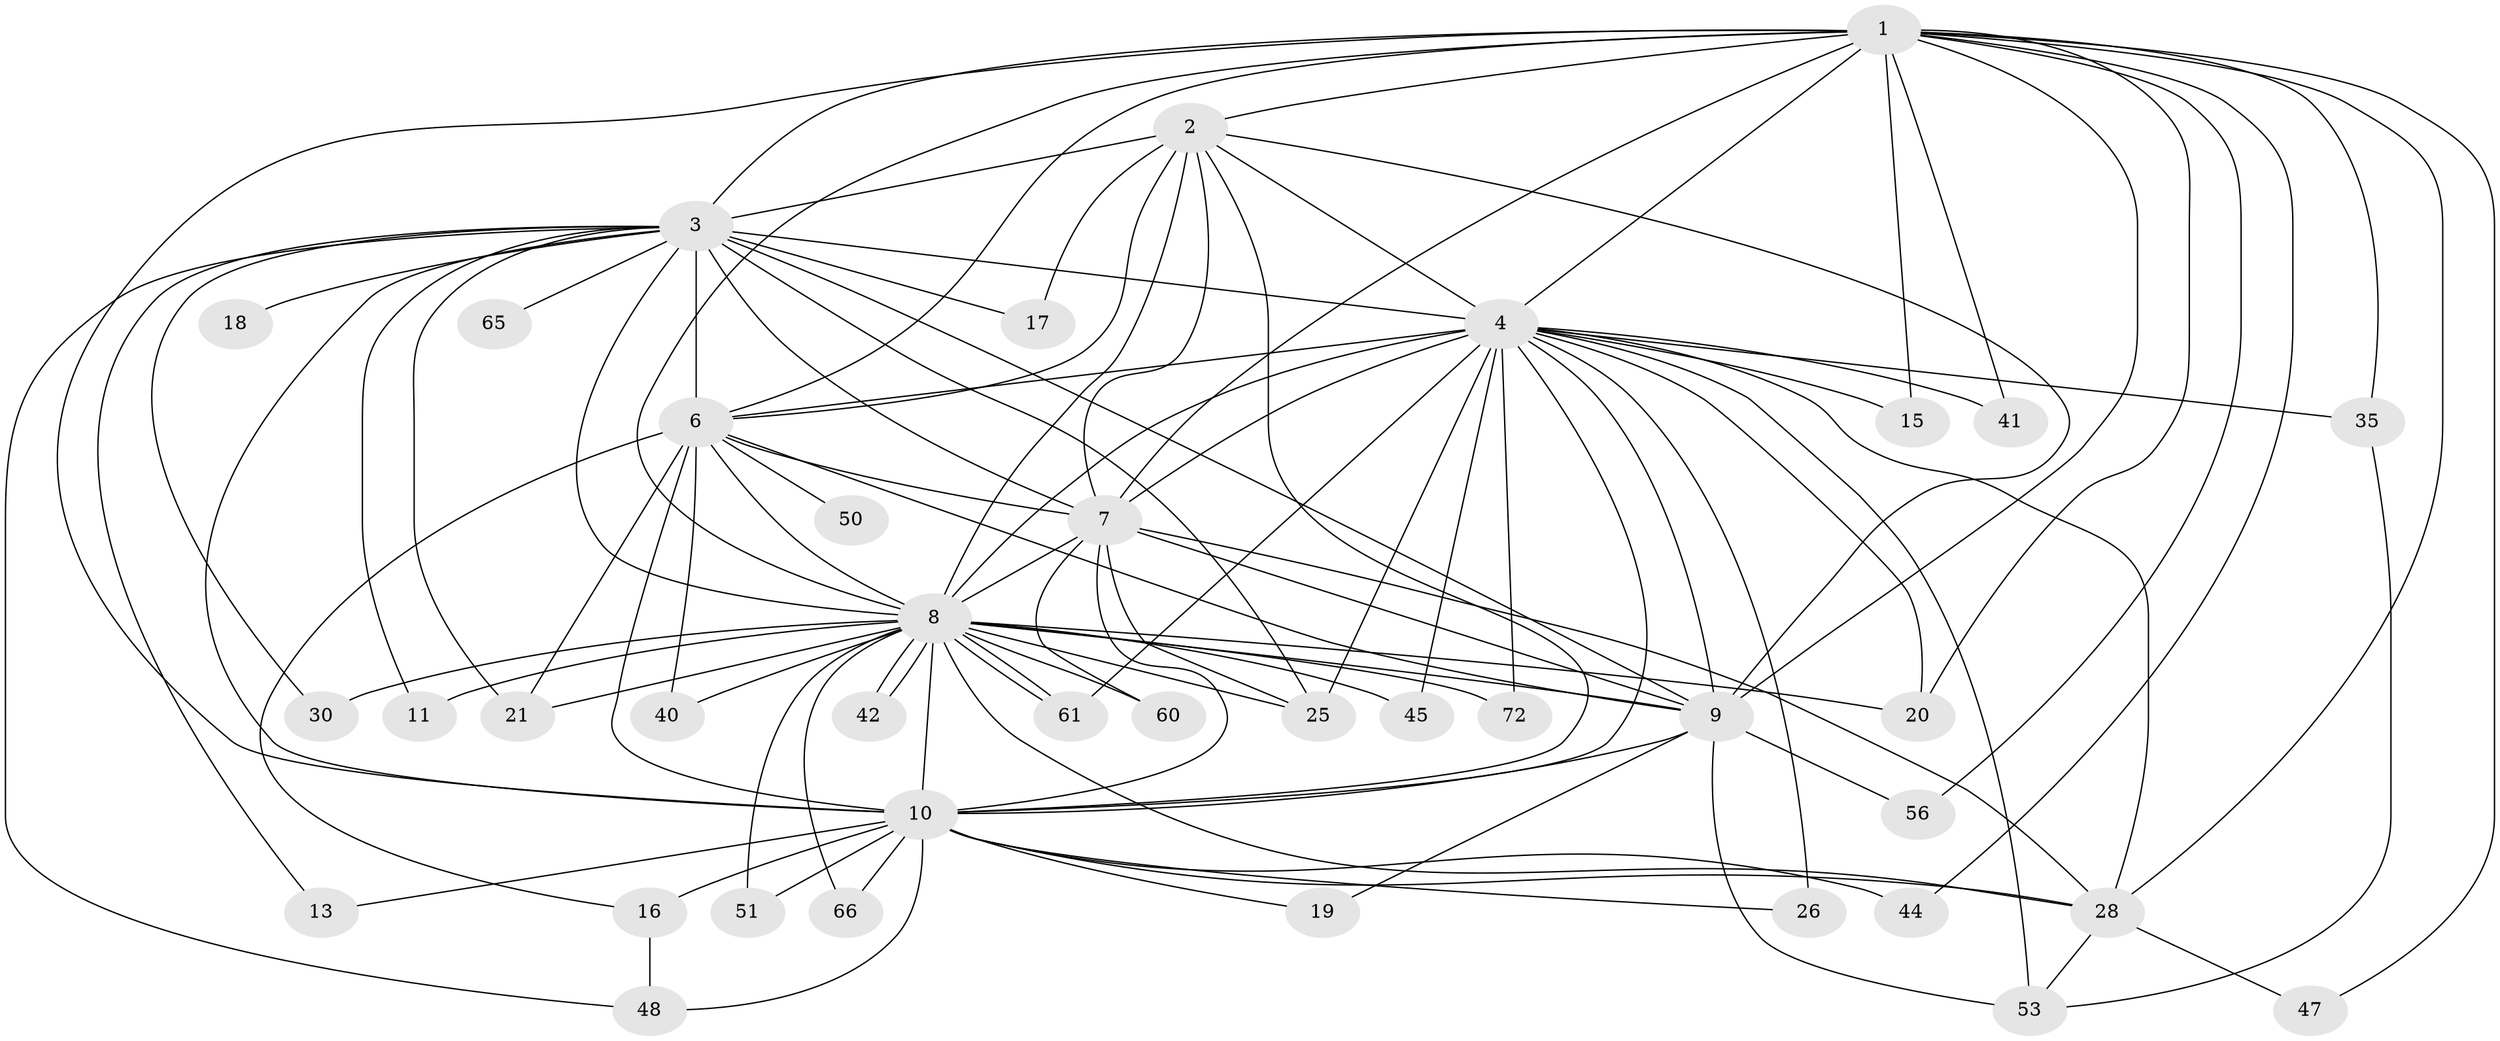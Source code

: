 // original degree distribution, {19: 0.02531645569620253, 12: 0.012658227848101266, 11: 0.012658227848101266, 25: 0.012658227848101266, 22: 0.012658227848101266, 15: 0.012658227848101266, 32: 0.012658227848101266, 14: 0.012658227848101266, 23: 0.012658227848101266, 2: 0.5569620253164557, 5: 0.05063291139240506, 4: 0.0379746835443038, 3: 0.22784810126582278}
// Generated by graph-tools (version 1.1) at 2025/14/03/09/25 04:14:02]
// undirected, 39 vertices, 104 edges
graph export_dot {
graph [start="1"]
  node [color=gray90,style=filled];
  1;
  2 [super="+70"];
  3 [super="+5"];
  4 [super="+24"];
  6 [super="+43+32+75+57"];
  7 [super="+12"];
  8 [super="+54+39"];
  9;
  10 [super="+22+23"];
  11;
  13;
  15;
  16;
  17;
  18;
  19;
  20 [super="+63"];
  21;
  25 [super="+27+38+31"];
  26;
  28 [super="+34+46+29"];
  30;
  35;
  40;
  41;
  42;
  44;
  45;
  47;
  48 [super="+68"];
  50;
  51;
  53 [super="+55"];
  56;
  60;
  61 [super="+78"];
  65;
  66;
  72;
  1 -- 2;
  1 -- 3 [weight=3];
  1 -- 4;
  1 -- 6;
  1 -- 7;
  1 -- 8 [weight=2];
  1 -- 9;
  1 -- 10;
  1 -- 15;
  1 -- 35;
  1 -- 41;
  1 -- 44;
  1 -- 47;
  1 -- 56;
  1 -- 20;
  1 -- 28;
  2 -- 3 [weight=2];
  2 -- 4;
  2 -- 6 [weight=2];
  2 -- 7;
  2 -- 8;
  2 -- 9;
  2 -- 10 [weight=2];
  2 -- 17;
  3 -- 4 [weight=3];
  3 -- 6 [weight=4];
  3 -- 7 [weight=3];
  3 -- 8 [weight=3];
  3 -- 9 [weight=3];
  3 -- 10 [weight=3];
  3 -- 13;
  3 -- 65 [weight=2];
  3 -- 11;
  3 -- 17;
  3 -- 18 [weight=2];
  3 -- 21;
  3 -- 30;
  3 -- 48;
  3 -- 25;
  4 -- 6;
  4 -- 7 [weight=2];
  4 -- 8 [weight=2];
  4 -- 9;
  4 -- 10;
  4 -- 15;
  4 -- 20;
  4 -- 25 [weight=2];
  4 -- 26;
  4 -- 28 [weight=3];
  4 -- 35;
  4 -- 41;
  4 -- 45;
  4 -- 53;
  4 -- 72;
  4 -- 61;
  6 -- 7 [weight=2];
  6 -- 8 [weight=2];
  6 -- 9;
  6 -- 10 [weight=3];
  6 -- 16;
  6 -- 21;
  6 -- 50 [weight=2];
  6 -- 40;
  7 -- 8 [weight=2];
  7 -- 9;
  7 -- 10;
  7 -- 60;
  7 -- 28;
  7 -- 25;
  8 -- 9;
  8 -- 10 [weight=3];
  8 -- 11;
  8 -- 20;
  8 -- 21;
  8 -- 25;
  8 -- 28 [weight=2];
  8 -- 30;
  8 -- 40;
  8 -- 42;
  8 -- 42;
  8 -- 45;
  8 -- 51;
  8 -- 60;
  8 -- 61;
  8 -- 61;
  8 -- 66;
  8 -- 72;
  9 -- 10 [weight=2];
  9 -- 19;
  9 -- 53;
  9 -- 56;
  10 -- 13;
  10 -- 16 [weight=2];
  10 -- 19;
  10 -- 26;
  10 -- 44;
  10 -- 66;
  10 -- 48;
  10 -- 51;
  10 -- 28;
  16 -- 48;
  28 -- 47;
  28 -- 53;
  35 -- 53;
}
